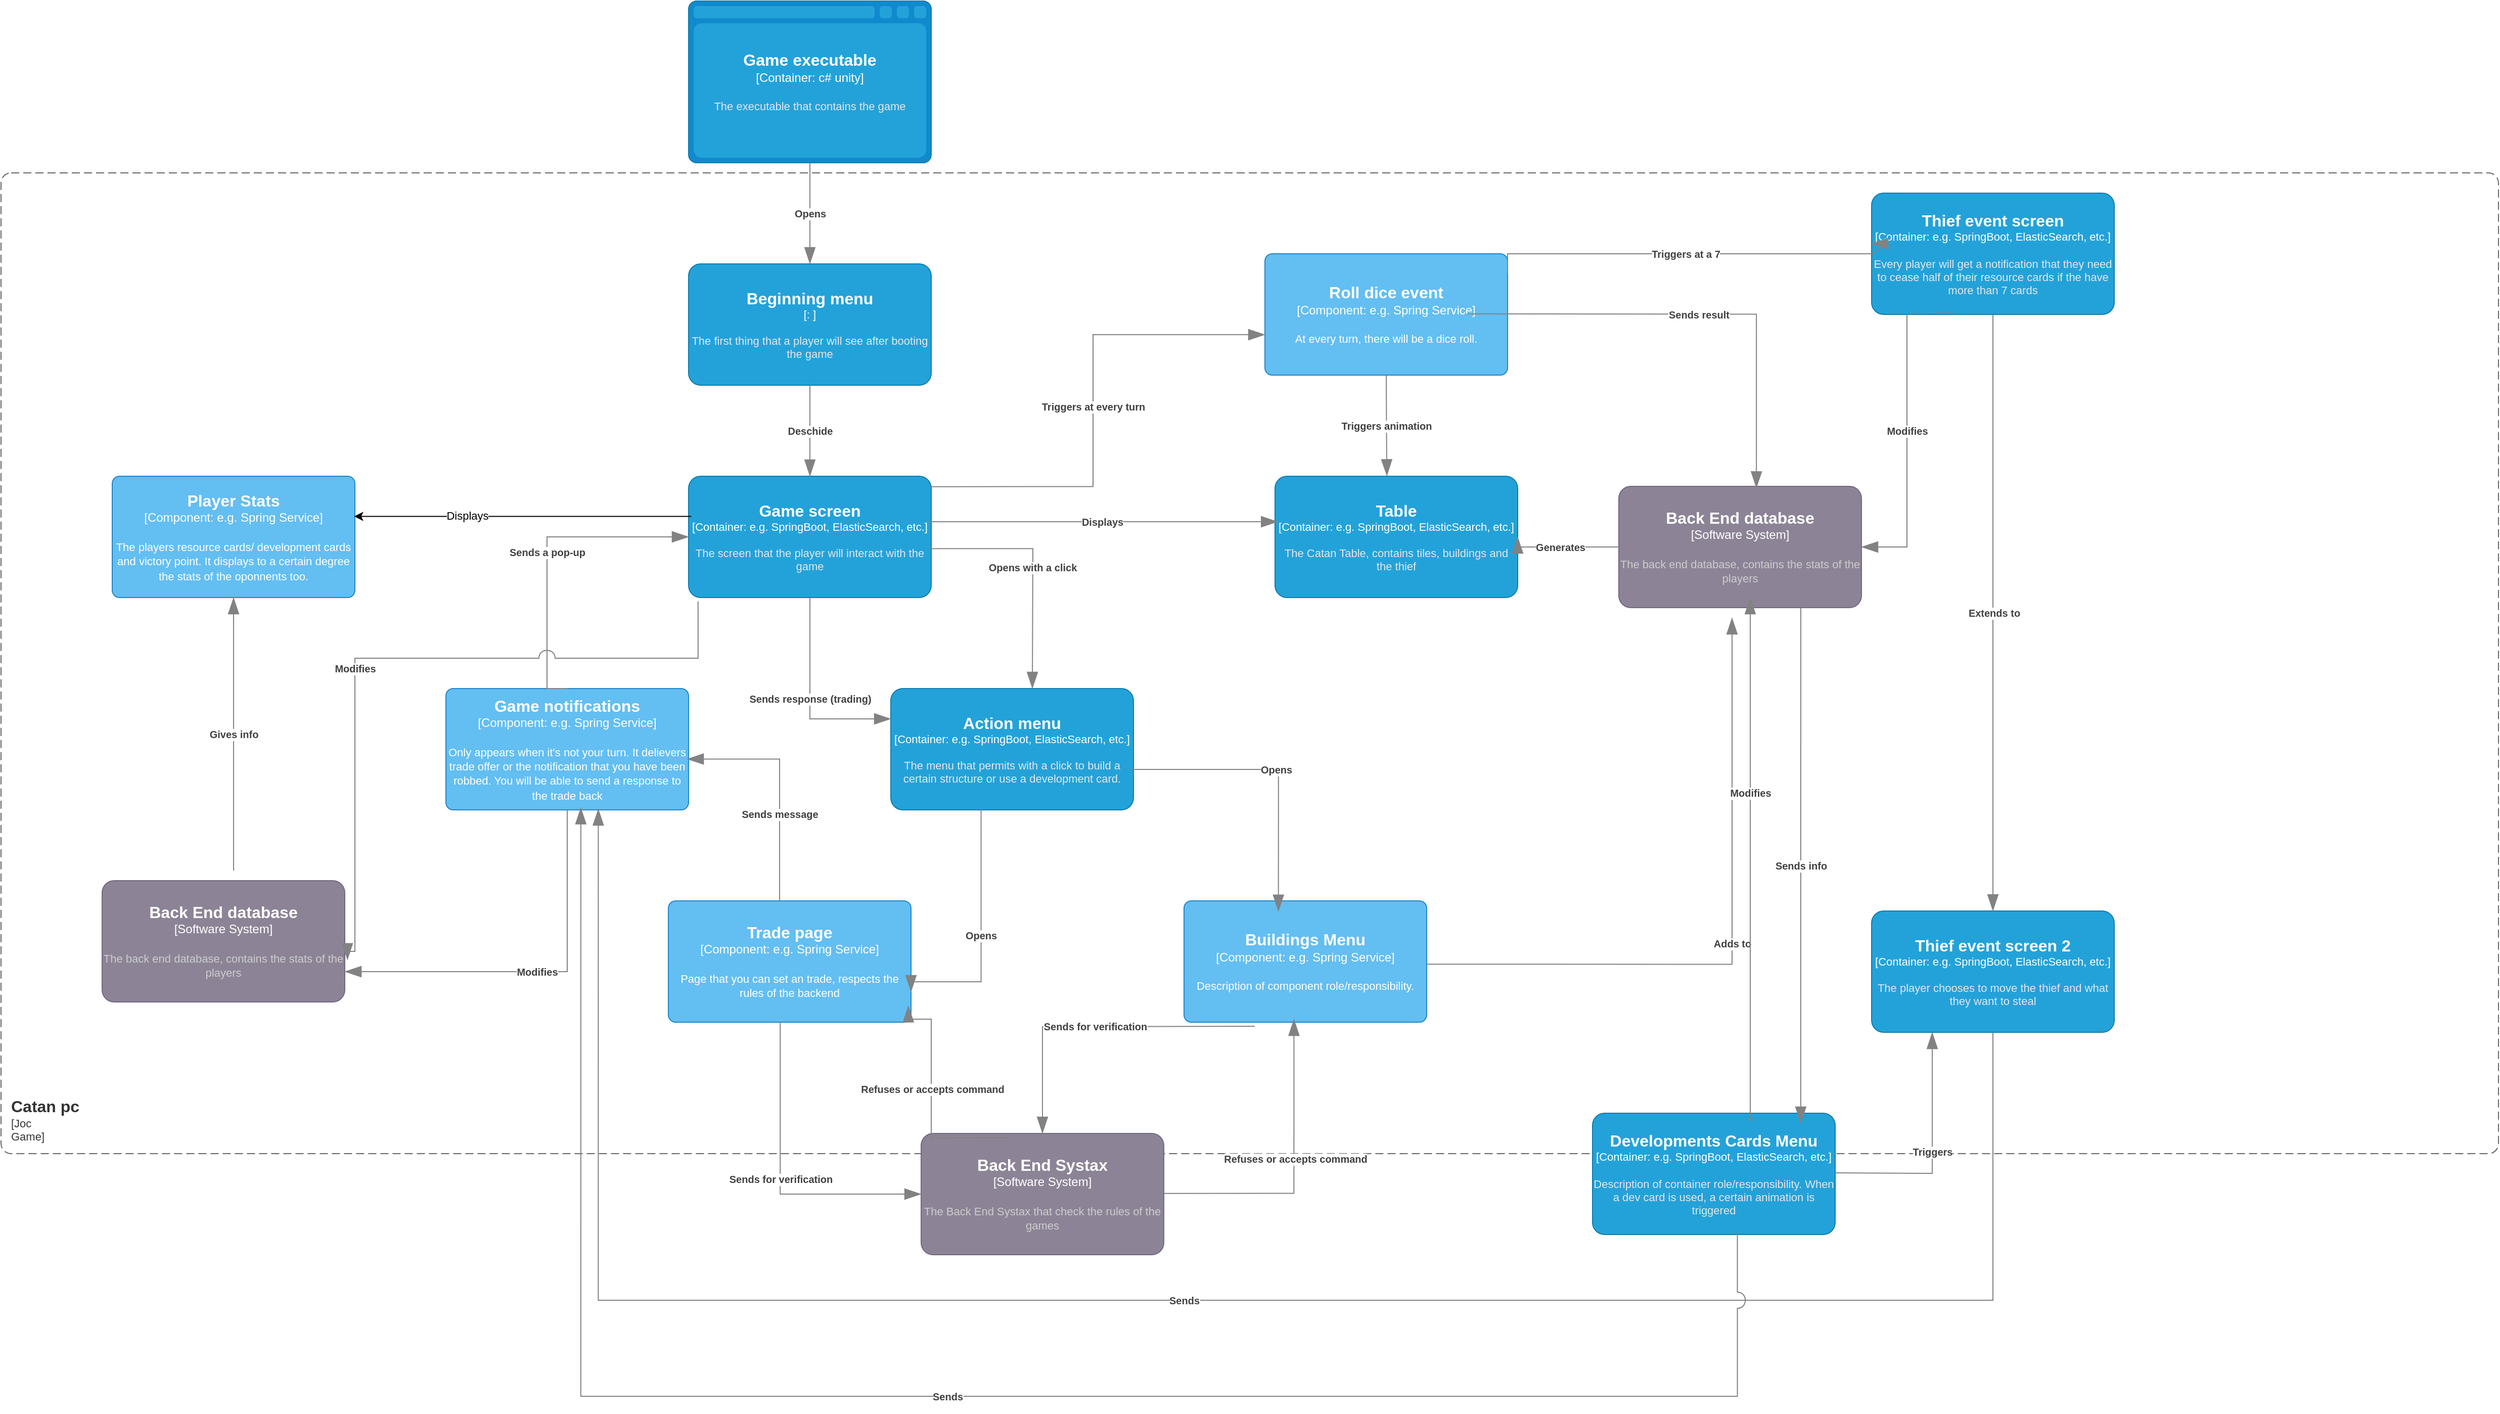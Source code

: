 <mxfile version="26.1.1">
  <diagram name="Pagină-1" id="UTGaw44yvinhwc0s_YZf">
    <mxGraphModel dx="1912" dy="1029" grid="1" gridSize="10" guides="1" tooltips="1" connect="1" arrows="1" fold="1" page="1" pageScale="1" pageWidth="827" pageHeight="1169" math="0" shadow="0">
      <root>
        <mxCell id="0" />
        <mxCell id="1" parent="0" />
        <object placeholders="1" c4Name="Catan pc" c4Type="ContainerScopeBoundary" c4Application="Joc&#xa;Game" label="&lt;font style=&quot;font-size: 16px&quot;&gt;&lt;b&gt;&lt;div style=&quot;text-align: left&quot;&gt;%c4Name%&lt;/div&gt;&lt;/b&gt;&lt;/font&gt;&lt;div style=&quot;text-align: left&quot;&gt;[%c4Application%]&lt;/div&gt;" id="vc-hCGxswRLO5xnwqPGK-2">
          <mxCell style="rounded=1;fontSize=11;whiteSpace=wrap;html=1;dashed=1;arcSize=20;fillColor=none;strokeColor=#666666;fontColor=#333333;labelBackgroundColor=none;align=left;verticalAlign=bottom;labelBorderColor=none;spacingTop=0;spacing=10;dashPattern=8 4;metaEdit=1;rotatable=0;perimeter=rectanglePerimeter;noLabel=0;labelPadding=0;allowArrows=0;connectable=0;expand=0;recursiveResize=0;editable=1;pointerEvents=0;absoluteArcSize=1;points=[[0.25,0,0],[0.5,0,0],[0.75,0,0],[1,0.25,0],[1,0.5,0],[1,0.75,0],[0.75,1,0],[0.5,1,0],[0.25,1,0],[0,0.75,0],[0,0.5,0],[0,0.25,0]];" vertex="1" parent="1">
            <mxGeometry x="80" y="190" width="2470" height="970" as="geometry" />
          </mxCell>
        </object>
        <object placeholders="1" c4Name="Beginning menu" c4Type="" c4Technology="" c4Description="The first thing that a player will see after booting the game" label="&lt;font style=&quot;font-size: 16px&quot;&gt;&lt;b&gt;%c4Name%&lt;/b&gt;&lt;/font&gt;&lt;div&gt;[%c4Type%: %c4Technology%]&lt;/div&gt;&lt;br&gt;&lt;div&gt;&lt;font style=&quot;font-size: 11px&quot;&gt;&lt;font color=&quot;#E6E6E6&quot;&gt;%c4Description%&lt;/font&gt;&lt;/div&gt;" id="vc-hCGxswRLO5xnwqPGK-3">
          <mxCell style="rounded=1;whiteSpace=wrap;html=1;fontSize=11;labelBackgroundColor=none;fillColor=#23A2D9;fontColor=#ffffff;align=center;arcSize=10;strokeColor=#0E7DAD;metaEdit=1;resizable=0;points=[[0.25,0,0],[0.5,0,0],[0.75,0,0],[1,0.25,0],[1,0.5,0],[1,0.75,0],[0.75,1,0],[0.5,1,0],[0.25,1,0],[0,0.75,0],[0,0.5,0],[0,0.25,0]];" vertex="1" parent="1">
            <mxGeometry x="760" y="280" width="240" height="120" as="geometry" />
          </mxCell>
        </object>
        <object placeholders="1" c4Name="Game executable" c4Type="Container" c4Technology="c# unity" c4Description="The executable that contains the game" label="&lt;font style=&quot;font-size: 16px&quot;&gt;&lt;b&gt;%c4Name%&lt;/b&gt;&lt;/font&gt;&lt;div&gt;[%c4Type%:&amp;nbsp;%c4Technology%]&lt;/div&gt;&lt;br&gt;&lt;div&gt;&lt;font style=&quot;font-size: 11px&quot;&gt;&lt;font color=&quot;#E6E6E6&quot;&gt;%c4Description%&lt;/font&gt;&lt;/div&gt;" id="vc-hCGxswRLO5xnwqPGK-4">
          <mxCell style="shape=mxgraph.c4.webBrowserContainer2;whiteSpace=wrap;html=1;boundedLbl=1;rounded=0;labelBackgroundColor=none;strokeColor=#118ACD;fillColor=#23A2D9;strokeColor=#118ACD;strokeColor2=#0E7DAD;fontSize=12;fontColor=#ffffff;align=center;metaEdit=1;points=[[0.5,0,0],[1,0.25,0],[1,0.5,0],[1,0.75,0],[0.5,1,0],[0,0.75,0],[0,0.5,0],[0,0.25,0]];resizable=0;" vertex="1" parent="1">
            <mxGeometry x="760" y="20" width="240" height="160" as="geometry" />
          </mxCell>
        </object>
        <object placeholders="1" c4Type="Relationship" c4Description="Opens" label="&lt;div style=&quot;text-align: left&quot;&gt;&lt;div style=&quot;text-align: center&quot;&gt;&lt;b&gt;%c4Description%&lt;/b&gt;&lt;/div&gt;" id="vc-hCGxswRLO5xnwqPGK-5">
          <mxCell style="endArrow=blockThin;html=1;fontSize=10;fontColor=#404040;strokeWidth=1;endFill=1;strokeColor=#828282;elbow=vertical;metaEdit=1;endSize=14;startSize=14;jumpStyle=arc;jumpSize=16;rounded=0;edgeStyle=orthogonalEdgeStyle;exitX=0.5;exitY=1;exitDx=0;exitDy=0;exitPerimeter=0;entryX=0.5;entryY=0;entryDx=0;entryDy=0;entryPerimeter=0;" edge="1" parent="1" source="vc-hCGxswRLO5xnwqPGK-4" target="vc-hCGxswRLO5xnwqPGK-3">
            <mxGeometry width="240" relative="1" as="geometry">
              <mxPoint x="290" y="460" as="sourcePoint" />
              <mxPoint x="390" y="270" as="targetPoint" />
            </mxGeometry>
          </mxCell>
        </object>
        <object placeholders="1" c4Name="Game screen" c4Type="Container" c4Technology="e.g. SpringBoot, ElasticSearch, etc." c4Description="The screen that the player will interact with the game" label="&lt;font style=&quot;font-size: 16px&quot;&gt;&lt;b&gt;%c4Name%&lt;/b&gt;&lt;/font&gt;&lt;div&gt;[%c4Type%: %c4Technology%]&lt;/div&gt;&lt;br&gt;&lt;div&gt;&lt;font style=&quot;font-size: 11px&quot;&gt;&lt;font color=&quot;#E6E6E6&quot;&gt;%c4Description%&lt;/font&gt;&lt;/div&gt;" id="vc-hCGxswRLO5xnwqPGK-6">
          <mxCell style="rounded=1;whiteSpace=wrap;html=1;fontSize=11;labelBackgroundColor=none;fillColor=#23A2D9;fontColor=#ffffff;align=center;arcSize=10;strokeColor=#0E7DAD;metaEdit=1;resizable=0;points=[[0.25,0,0],[0.5,0,0],[0.75,0,0],[1,0.25,0],[1,0.5,0],[1,0.75,0],[0.75,1,0],[0.5,1,0],[0.25,1,0],[0,0.75,0],[0,0.5,0],[0,0.25,0]];" vertex="1" parent="1">
            <mxGeometry x="760" y="490" width="240" height="120" as="geometry" />
          </mxCell>
        </object>
        <object placeholders="1" c4Type="Relationship" c4Description="Deschide" label="&lt;div style=&quot;text-align: left&quot;&gt;&lt;div style=&quot;text-align: center&quot;&gt;&lt;b&gt;%c4Description%&lt;/b&gt;&lt;/div&gt;" id="vc-hCGxswRLO5xnwqPGK-7">
          <mxCell style="endArrow=blockThin;html=1;fontSize=10;fontColor=#404040;strokeWidth=1;endFill=1;strokeColor=#828282;elbow=vertical;metaEdit=1;endSize=14;startSize=14;jumpStyle=arc;jumpSize=16;rounded=0;edgeStyle=orthogonalEdgeStyle;exitX=0.5;exitY=1;exitDx=0;exitDy=0;exitPerimeter=0;entryX=0.5;entryY=0;entryDx=0;entryDy=0;entryPerimeter=0;" edge="1" parent="1" source="vc-hCGxswRLO5xnwqPGK-3" target="vc-hCGxswRLO5xnwqPGK-6">
            <mxGeometry width="240" relative="1" as="geometry">
              <mxPoint x="290" y="460" as="sourcePoint" />
              <mxPoint x="390" y="460" as="targetPoint" />
            </mxGeometry>
          </mxCell>
        </object>
        <object placeholders="1" c4Name="Action menu" c4Type="Container" c4Technology="e.g. SpringBoot, ElasticSearch, etc." c4Description="The menu that permits with a click to build a certain structure or use a development card." label="&lt;font style=&quot;font-size: 16px&quot;&gt;&lt;b&gt;%c4Name%&lt;/b&gt;&lt;/font&gt;&lt;div&gt;[%c4Type%: %c4Technology%]&lt;/div&gt;&lt;br&gt;&lt;div&gt;&lt;font style=&quot;font-size: 11px&quot;&gt;&lt;font color=&quot;#E6E6E6&quot;&gt;%c4Description%&lt;/font&gt;&lt;/div&gt;" id="vc-hCGxswRLO5xnwqPGK-8">
          <mxCell style="rounded=1;whiteSpace=wrap;html=1;fontSize=11;labelBackgroundColor=none;fillColor=#23A2D9;fontColor=#ffffff;align=center;arcSize=10;strokeColor=#0E7DAD;metaEdit=1;resizable=0;points=[[0.25,0,0],[0.5,0,0],[0.75,0,0],[1,0.25,0],[1,0.5,0],[1,0.75,0],[0.75,1,0],[0.5,1,0],[0.25,1,0],[0,0.75,0],[0,0.5,0],[0,0.25,0]];" vertex="1" parent="1">
            <mxGeometry x="960" y="700" width="240" height="120" as="geometry" />
          </mxCell>
        </object>
        <object placeholders="1" c4Name="Game notifications" c4Type="Component" c4Technology="e.g. Spring Service" c4Description="Only appears when it&#39;s not your turn. It delievers trade offer or the notification that you have been robbed. You will be able to send a response to the trade back" label="&lt;font style=&quot;font-size: 16px&quot;&gt;&lt;b&gt;%c4Name%&lt;/b&gt;&lt;/font&gt;&lt;div&gt;[%c4Type%: %c4Technology%]&lt;/div&gt;&lt;br&gt;&lt;div&gt;&lt;font style=&quot;font-size: 11px&quot;&gt;%c4Description%&lt;/font&gt;&lt;/div&gt;" id="vc-hCGxswRLO5xnwqPGK-9">
          <mxCell style="rounded=1;whiteSpace=wrap;html=1;labelBackgroundColor=none;fillColor=#63BEF2;fontColor=#ffffff;align=center;arcSize=6;strokeColor=#2086C9;metaEdit=1;resizable=0;points=[[0.25,0,0],[0.5,0,0],[0.75,0,0],[1,0.25,0],[1,0.5,0],[1,0.75,0],[0.75,1,0],[0.5,1,0],[0.25,1,0],[0,0.75,0],[0,0.5,0],[0,0.25,0]];" vertex="1" parent="1">
            <mxGeometry x="520" y="700" width="240" height="120" as="geometry" />
          </mxCell>
        </object>
        <object placeholders="1" c4Type="Relationship" c4Description="Opens with a click" label="&lt;div style=&quot;text-align: left&quot;&gt;&lt;div style=&quot;text-align: center&quot;&gt;&lt;b&gt;%c4Description%&lt;/b&gt;&lt;/div&gt;" id="vc-hCGxswRLO5xnwqPGK-10">
          <mxCell style="endArrow=blockThin;html=1;fontSize=10;fontColor=#404040;strokeWidth=1;endFill=1;strokeColor=#828282;elbow=vertical;metaEdit=1;endSize=14;startSize=14;jumpStyle=arc;jumpSize=16;rounded=0;edgeStyle=orthogonalEdgeStyle;exitX=0.994;exitY=0.597;exitDx=0;exitDy=0;exitPerimeter=0;" edge="1" parent="1" source="vc-hCGxswRLO5xnwqPGK-6">
            <mxGeometry width="240" relative="1" as="geometry">
              <mxPoint x="860" y="730" as="sourcePoint" />
              <mxPoint x="1100" y="700" as="targetPoint" />
            </mxGeometry>
          </mxCell>
        </object>
        <object placeholders="1" c4Type="Relationship" c4Description="Sends message" label="&lt;div style=&quot;text-align: left&quot;&gt;&lt;div style=&quot;text-align: center&quot;&gt;&lt;b&gt;%c4Description%&lt;/b&gt;&lt;/div&gt;" id="vc-hCGxswRLO5xnwqPGK-11">
          <mxCell style="endArrow=blockThin;html=1;fontSize=10;fontColor=#404040;strokeWidth=1;endFill=1;strokeColor=#828282;elbow=vertical;metaEdit=1;endSize=14;startSize=14;jumpStyle=arc;jumpSize=16;rounded=0;edgeStyle=orthogonalEdgeStyle;entryX=0.994;entryY=0.581;entryDx=0;entryDy=0;entryPerimeter=0;exitX=0.5;exitY=0;exitDx=0;exitDy=0;exitPerimeter=0;" edge="1" parent="1" target="vc-hCGxswRLO5xnwqPGK-9">
            <mxGeometry width="240" relative="1" as="geometry">
              <mxPoint x="800" y="920" as="sourcePoint" />
              <mxPoint x="700" y="770" as="targetPoint" />
              <Array as="points">
                <mxPoint x="850" y="920" />
                <mxPoint x="850" y="770" />
              </Array>
            </mxGeometry>
          </mxCell>
        </object>
        <object placeholders="1" c4Type="Relationship" c4Description="Sends response (trading)" label="&lt;div style=&quot;text-align: left&quot;&gt;&lt;div style=&quot;text-align: center&quot;&gt;&lt;b&gt;%c4Description%&lt;/b&gt;&lt;/div&gt;" id="vc-hCGxswRLO5xnwqPGK-13">
          <mxCell style="endArrow=blockThin;html=1;fontSize=10;fontColor=#404040;strokeWidth=1;endFill=1;strokeColor=#828282;elbow=vertical;metaEdit=1;endSize=14;startSize=14;jumpStyle=arc;jumpSize=16;rounded=0;edgeStyle=orthogonalEdgeStyle;exitX=0.5;exitY=1;exitDx=0;exitDy=0;exitPerimeter=0;" edge="1" parent="1" source="vc-hCGxswRLO5xnwqPGK-6">
            <mxGeometry width="240" relative="1" as="geometry">
              <mxPoint x="860" y="730" as="sourcePoint" />
              <mxPoint x="960" y="730" as="targetPoint" />
              <Array as="points">
                <mxPoint x="880" y="730" />
              </Array>
            </mxGeometry>
          </mxCell>
        </object>
        <object placeholders="1" c4Type="Relationship" c4Description="Sends a pop-up" label="&lt;div style=&quot;text-align: left&quot;&gt;&lt;div style=&quot;text-align: center&quot;&gt;&lt;b&gt;%c4Description%&lt;/b&gt;&lt;/div&gt;" id="vc-hCGxswRLO5xnwqPGK-15">
          <mxCell style="endArrow=blockThin;html=1;fontSize=10;fontColor=#404040;strokeWidth=1;endFill=1;strokeColor=#828282;elbow=vertical;metaEdit=1;endSize=14;startSize=14;jumpStyle=arc;jumpSize=16;rounded=0;edgeStyle=orthogonalEdgeStyle;exitX=0.5;exitY=0;exitDx=0;exitDy=0;exitPerimeter=0;" edge="1" parent="1" source="vc-hCGxswRLO5xnwqPGK-9" target="vc-hCGxswRLO5xnwqPGK-6">
            <mxGeometry width="240" relative="1" as="geometry">
              <mxPoint x="620" y="614.47" as="sourcePoint" />
              <mxPoint x="550" y="624.47" as="targetPoint" />
              <Array as="points">
                <mxPoint x="620" y="700" />
                <mxPoint x="620" y="550" />
              </Array>
            </mxGeometry>
          </mxCell>
        </object>
        <object placeholders="1" c4Name="Trade page" c4Type="Component" c4Technology="e.g. Spring Service" c4Description="Page that you can set an trade, respects the rules of the backend" label="&lt;font style=&quot;font-size: 16px&quot;&gt;&lt;b&gt;%c4Name%&lt;/b&gt;&lt;/font&gt;&lt;div&gt;[%c4Type%: %c4Technology%]&lt;/div&gt;&lt;br&gt;&lt;div&gt;&lt;font style=&quot;font-size: 11px&quot;&gt;%c4Description%&lt;/font&gt;&lt;/div&gt;" id="vc-hCGxswRLO5xnwqPGK-16">
          <mxCell style="rounded=1;whiteSpace=wrap;html=1;labelBackgroundColor=none;fillColor=#63BEF2;fontColor=#ffffff;align=center;arcSize=6;strokeColor=#2086C9;metaEdit=1;resizable=0;points=[[0.25,0,0],[0.5,0,0],[0.75,0,0],[1,0.25,0],[1,0.5,0],[1,0.75,0],[0.75,1,0],[0.5,1,0],[0.25,1,0],[0,0.75,0],[0,0.5,0],[0,0.25,0]];" vertex="1" parent="1">
            <mxGeometry x="740" y="910" width="240" height="120" as="geometry" />
          </mxCell>
        </object>
        <object placeholders="1" c4Type="Relationship" c4Description="Opens" label="&lt;div style=&quot;text-align: left&quot;&gt;&lt;div style=&quot;text-align: center&quot;&gt;&lt;b&gt;%c4Description%&lt;/b&gt;&lt;/div&gt;" id="vc-hCGxswRLO5xnwqPGK-17">
          <mxCell style="endArrow=blockThin;html=1;fontSize=10;fontColor=#404040;strokeWidth=1;endFill=1;strokeColor=#828282;elbow=vertical;metaEdit=1;endSize=14;startSize=14;jumpStyle=arc;jumpSize=16;rounded=0;edgeStyle=orthogonalEdgeStyle;exitX=0.372;exitY=0.992;exitDx=0;exitDy=0;exitPerimeter=0;" edge="1" parent="1" source="vc-hCGxswRLO5xnwqPGK-8">
            <mxGeometry width="240" relative="1" as="geometry">
              <mxPoint x="860" y="730" as="sourcePoint" />
              <mxPoint x="980" y="1000" as="targetPoint" />
              <Array as="points">
                <mxPoint x="1049" y="990" />
                <mxPoint x="980" y="990" />
              </Array>
            </mxGeometry>
          </mxCell>
        </object>
        <object placeholders="1" c4Name="Buildings Menu" c4Type="Component" c4Technology="e.g. Spring Service" c4Description="Description of component role/responsibility." label="&lt;font style=&quot;font-size: 16px&quot;&gt;&lt;b&gt;%c4Name%&lt;/b&gt;&lt;/font&gt;&lt;div&gt;[%c4Type%: %c4Technology%]&lt;/div&gt;&lt;br&gt;&lt;div&gt;&lt;font style=&quot;font-size: 11px&quot;&gt;%c4Description%&lt;/font&gt;&lt;/div&gt;" id="vc-hCGxswRLO5xnwqPGK-19">
          <mxCell style="rounded=1;whiteSpace=wrap;html=1;labelBackgroundColor=none;fillColor=#63BEF2;fontColor=#ffffff;align=center;arcSize=6;strokeColor=#2086C9;metaEdit=1;resizable=0;points=[[0.25,0,0],[0.5,0,0],[0.75,0,0],[1,0.25,0],[1,0.5,0],[1,0.75,0],[0.75,1,0],[0.5,1,0],[0.25,1,0],[0,0.75,0],[0,0.5,0],[0,0.25,0]];" vertex="1" parent="1">
            <mxGeometry x="1250" y="910" width="240" height="120" as="geometry" />
          </mxCell>
        </object>
        <object placeholders="1" c4Name="Table" c4Type="Container" c4Technology="e.g. SpringBoot, ElasticSearch, etc." c4Description="The Catan Table, contains tiles, buildings and the thief" label="&lt;font style=&quot;font-size: 16px&quot;&gt;&lt;b&gt;%c4Name%&lt;/b&gt;&lt;/font&gt;&lt;div&gt;[%c4Type%: %c4Technology%]&lt;/div&gt;&lt;br&gt;&lt;div&gt;&lt;font style=&quot;font-size: 11px&quot;&gt;&lt;font color=&quot;#E6E6E6&quot;&gt;%c4Description%&lt;/font&gt;&lt;/div&gt;" id="vc-hCGxswRLO5xnwqPGK-20">
          <mxCell style="rounded=1;whiteSpace=wrap;html=1;fontSize=11;labelBackgroundColor=none;fillColor=#23A2D9;fontColor=#ffffff;align=center;arcSize=10;strokeColor=#0E7DAD;metaEdit=1;resizable=0;points=[[0.25,0,0],[0.5,0,0],[0.75,0,0],[1,0.25,0],[1,0.5,0],[1,0.75,0],[0.75,1,0],[0.5,1,0],[0.25,1,0],[0,0.75,0],[0,0.5,0],[0,0.25,0]];" vertex="1" parent="1">
            <mxGeometry x="1340" y="490" width="240" height="120" as="geometry" />
          </mxCell>
        </object>
        <object placeholders="1" c4Type="Relationship" c4Description="Displays" label="&lt;div style=&quot;text-align: left&quot;&gt;&lt;div style=&quot;text-align: center&quot;&gt;&lt;b&gt;%c4Description%&lt;/b&gt;&lt;/div&gt;" id="vc-hCGxswRLO5xnwqPGK-21">
          <mxCell style="endArrow=blockThin;html=1;fontSize=10;fontColor=#404040;strokeWidth=1;endFill=1;strokeColor=#828282;elbow=vertical;metaEdit=1;endSize=14;startSize=14;jumpStyle=arc;jumpSize=16;rounded=0;edgeStyle=orthogonalEdgeStyle;exitX=0.983;exitY=0.375;exitDx=0;exitDy=0;exitPerimeter=0;entryX=0.011;entryY=0.375;entryDx=0;entryDy=0;entryPerimeter=0;" edge="1" parent="1" source="vc-hCGxswRLO5xnwqPGK-6" target="vc-hCGxswRLO5xnwqPGK-20">
            <mxGeometry width="240" relative="1" as="geometry">
              <mxPoint x="860" y="730" as="sourcePoint" />
              <mxPoint x="1100" y="730" as="targetPoint" />
            </mxGeometry>
          </mxCell>
        </object>
        <object placeholders="1" c4Type="Relationship" c4Description="Opens" label="&lt;div style=&quot;text-align: left&quot;&gt;&lt;div style=&quot;text-align: center&quot;&gt;&lt;b&gt;%c4Description%&lt;/b&gt;&lt;/div&gt;" id="vc-hCGxswRLO5xnwqPGK-22">
          <mxCell style="endArrow=blockThin;html=1;fontSize=10;fontColor=#404040;strokeWidth=1;endFill=1;strokeColor=#828282;elbow=vertical;metaEdit=1;endSize=14;startSize=14;jumpStyle=arc;jumpSize=16;rounded=0;edgeStyle=orthogonalEdgeStyle;entryX=0.014;entryY=0.586;entryDx=0;entryDy=0;entryPerimeter=0;" edge="1" parent="1">
            <mxGeometry width="240" relative="1" as="geometry">
              <mxPoint x="1197" y="780" as="sourcePoint" />
              <mxPoint x="1343.36" y="920.32" as="targetPoint" />
              <Array as="points">
                <mxPoint x="1197" y="780" />
                <mxPoint x="1343" y="780" />
              </Array>
            </mxGeometry>
          </mxCell>
        </object>
        <object placeholders="1" c4Type="Relationship" c4Description="Adds to" label="&lt;div style=&quot;text-align: left&quot;&gt;&lt;div style=&quot;text-align: center&quot;&gt;&lt;b&gt;%c4Description%&lt;/b&gt;&lt;/div&gt;" id="vc-hCGxswRLO5xnwqPGK-23">
          <mxCell style="endArrow=blockThin;html=1;fontSize=10;fontColor=#404040;strokeWidth=1;endFill=1;strokeColor=#828282;elbow=vertical;metaEdit=1;endSize=14;startSize=14;jumpStyle=arc;jumpSize=16;rounded=0;edgeStyle=orthogonalEdgeStyle;exitX=0.908;exitY=-0.014;exitDx=0;exitDy=0;exitPerimeter=0;" edge="1" parent="1">
            <mxGeometry width="240" relative="1" as="geometry">
              <mxPoint x="1490.05" y="972.65" as="sourcePoint" />
              <mxPoint x="1792" y="630" as="targetPoint" />
              <Array as="points">
                <mxPoint x="1792" y="973" />
                <mxPoint x="1792" y="670" />
              </Array>
            </mxGeometry>
          </mxCell>
        </object>
        <object placeholders="1" c4Name="Player Stats" c4Type="Component" c4Technology="e.g. Spring Service" c4Description="The players resource cards/ development cards and victory point. It displays to a certain degree the stats of the oponnents too." label="&lt;font style=&quot;font-size: 16px&quot;&gt;&lt;b&gt;%c4Name%&lt;/b&gt;&lt;/font&gt;&lt;div&gt;[%c4Type%: %c4Technology%]&lt;/div&gt;&lt;br&gt;&lt;div&gt;&lt;font style=&quot;font-size: 11px&quot;&gt;%c4Description%&lt;/font&gt;&lt;/div&gt;" id="vc-hCGxswRLO5xnwqPGK-24">
          <mxCell style="rounded=1;whiteSpace=wrap;html=1;labelBackgroundColor=none;fillColor=#63BEF2;fontColor=#ffffff;align=center;arcSize=6;strokeColor=#2086C9;metaEdit=1;resizable=0;points=[[0.25,0,0],[0.5,0,0],[0.75,0,0],[1,0.25,0],[1,0.5,0],[1,0.75,0],[0.75,1,0],[0.5,1,0],[0.25,1,0],[0,0.75,0],[0,0.5,0],[0,0.25,0]];" vertex="1" parent="1">
            <mxGeometry x="190" y="490" width="240" height="120" as="geometry" />
          </mxCell>
        </object>
        <mxCell id="vc-hCGxswRLO5xnwqPGK-25" value="" style="endArrow=classic;html=1;rounded=0;exitX=0.011;exitY=0.331;exitDx=0;exitDy=0;exitPerimeter=0;entryX=0.997;entryY=0.331;entryDx=0;entryDy=0;entryPerimeter=0;" edge="1" parent="1" source="vc-hCGxswRLO5xnwqPGK-6" target="vc-hCGxswRLO5xnwqPGK-24">
          <mxGeometry width="50" height="50" relative="1" as="geometry">
            <mxPoint x="960" y="890" as="sourcePoint" />
            <mxPoint x="1010" y="840" as="targetPoint" />
          </mxGeometry>
        </mxCell>
        <mxCell id="vc-hCGxswRLO5xnwqPGK-26" value="Displays" style="edgeLabel;html=1;align=center;verticalAlign=middle;resizable=0;points=[];" vertex="1" connectable="0" parent="vc-hCGxswRLO5xnwqPGK-25">
          <mxGeometry x="0.328" y="-1" relative="1" as="geometry">
            <mxPoint as="offset" />
          </mxGeometry>
        </mxCell>
        <object placeholders="1" c4Name="Back End database" c4Type="Software System" c4Description="The back end database, contains the stats of the players" label="&lt;font style=&quot;font-size: 16px&quot;&gt;&lt;b&gt;%c4Name%&lt;/b&gt;&lt;/font&gt;&lt;div&gt;[%c4Type%]&lt;/div&gt;&lt;br&gt;&lt;div&gt;&lt;font style=&quot;font-size: 11px&quot;&gt;&lt;font color=&quot;#cccccc&quot;&gt;%c4Description%&lt;/font&gt;&lt;/div&gt;" id="vc-hCGxswRLO5xnwqPGK-27">
          <mxCell style="rounded=1;whiteSpace=wrap;html=1;labelBackgroundColor=none;fillColor=#8C8496;fontColor=#ffffff;align=center;arcSize=10;strokeColor=#736782;metaEdit=1;resizable=0;points=[[0.25,0,0],[0.5,0,0],[0.75,0,0],[1,0.25,0],[1,0.5,0],[1,0.75,0],[0.75,1,0],[0.5,1,0],[0.25,1,0],[0,0.75,0],[0,0.5,0],[0,0.25,0]];" vertex="1" parent="1">
            <mxGeometry x="180" y="890" width="240" height="120" as="geometry" />
          </mxCell>
        </object>
        <object placeholders="1" c4Type="Relationship" c4Description="Modifies" label="&lt;div style=&quot;text-align: left&quot;&gt;&lt;div style=&quot;text-align: center&quot;&gt;&lt;b&gt;%c4Description%&lt;/b&gt;&lt;/div&gt;" id="vc-hCGxswRLO5xnwqPGK-28">
          <mxCell style="endArrow=blockThin;html=1;fontSize=10;fontColor=#404040;strokeWidth=1;endFill=1;strokeColor=#828282;elbow=vertical;metaEdit=1;endSize=14;startSize=14;jumpStyle=arc;jumpSize=16;rounded=0;edgeStyle=orthogonalEdgeStyle;exitX=0.039;exitY=1.031;exitDx=0;exitDy=0;exitPerimeter=0;entryX=1.011;entryY=0.653;entryDx=0;entryDy=0;entryPerimeter=0;" edge="1" parent="1" source="vc-hCGxswRLO5xnwqPGK-6" target="vc-hCGxswRLO5xnwqPGK-27">
            <mxGeometry x="0.157" width="240" relative="1" as="geometry">
              <mxPoint x="860" y="730" as="sourcePoint" />
              <mxPoint x="1100" y="730" as="targetPoint" />
              <Array as="points">
                <mxPoint x="769" y="670" />
                <mxPoint x="430" y="670" />
                <mxPoint x="430" y="960" />
                <mxPoint x="423" y="960" />
              </Array>
              <mxPoint as="offset" />
            </mxGeometry>
          </mxCell>
        </object>
        <object placeholders="1" c4Type="Relationship" c4Description="Gives info" label="&lt;div style=&quot;text-align: left&quot;&gt;&lt;div style=&quot;text-align: center&quot;&gt;&lt;b&gt;%c4Description%&lt;/b&gt;&lt;/div&gt;" id="vc-hCGxswRLO5xnwqPGK-29">
          <mxCell style="endArrow=blockThin;html=1;fontSize=10;fontColor=#404040;strokeWidth=1;endFill=1;strokeColor=#828282;elbow=vertical;metaEdit=1;endSize=14;startSize=14;jumpStyle=arc;jumpSize=16;rounded=0;edgeStyle=orthogonalEdgeStyle;" edge="1" parent="1">
            <mxGeometry width="240" relative="1" as="geometry">
              <mxPoint x="310" y="880" as="sourcePoint" />
              <mxPoint x="310" y="610" as="targetPoint" />
            </mxGeometry>
          </mxCell>
        </object>
        <object placeholders="1" c4Name="Back End Systax" c4Type="Software System" c4Description="The Back End Systax that check the rules of the games" label="&lt;font style=&quot;font-size: 16px&quot;&gt;&lt;b&gt;%c4Name%&lt;/b&gt;&lt;/font&gt;&lt;div&gt;[%c4Type%]&lt;/div&gt;&lt;br&gt;&lt;div&gt;&lt;font style=&quot;font-size: 11px&quot;&gt;&lt;font color=&quot;#cccccc&quot;&gt;%c4Description%&lt;/font&gt;&lt;/div&gt;" id="vc-hCGxswRLO5xnwqPGK-30">
          <mxCell style="rounded=1;whiteSpace=wrap;html=1;labelBackgroundColor=none;fillColor=#8C8496;fontColor=#ffffff;align=center;arcSize=10;strokeColor=#736782;metaEdit=1;resizable=0;points=[[0.25,0,0],[0.5,0,0],[0.75,0,0],[1,0.25,0],[1,0.5,0],[1,0.75,0],[0.75,1,0],[0.5,1,0],[0.25,1,0],[0,0.75,0],[0,0.5,0],[0,0.25,0]];" vertex="1" parent="1">
            <mxGeometry x="990" y="1140" width="240" height="120" as="geometry" />
          </mxCell>
        </object>
        <object placeholders="1" c4Type="Relationship" c4Description="Refuses or accepts command" label="&lt;div style=&quot;text-align: left&quot;&gt;&lt;div style=&quot;text-align: center&quot;&gt;&lt;b&gt;%c4Description%&lt;/b&gt;&lt;/div&gt;" id="vc-hCGxswRLO5xnwqPGK-31">
          <mxCell style="endArrow=blockThin;html=1;fontSize=10;fontColor=#404040;strokeWidth=1;endFill=1;strokeColor=#828282;elbow=vertical;metaEdit=1;endSize=14;startSize=14;jumpStyle=arc;jumpSize=16;rounded=0;edgeStyle=orthogonalEdgeStyle;entryX=0.453;entryY=0.975;entryDx=0;entryDy=0;entryPerimeter=0;" edge="1" parent="1" target="vc-hCGxswRLO5xnwqPGK-19">
            <mxGeometry x="0.083" width="240" relative="1" as="geometry">
              <mxPoint x="1230" y="1199.33" as="sourcePoint" />
              <mxPoint x="1470" y="1199.33" as="targetPoint" />
              <Array as="points">
                <mxPoint x="1359" y="1199" />
              </Array>
              <mxPoint x="1" as="offset" />
            </mxGeometry>
          </mxCell>
        </object>
        <object placeholders="1" c4Type="Relationship" c4Description="Sends for verification" label="&lt;div style=&quot;text-align: left&quot;&gt;&lt;div style=&quot;text-align: center&quot;&gt;&lt;b&gt;%c4Description%&lt;/b&gt;&lt;/div&gt;" id="vc-hCGxswRLO5xnwqPGK-32">
          <mxCell style="endArrow=blockThin;html=1;fontSize=10;fontColor=#404040;strokeWidth=1;endFill=1;strokeColor=#828282;elbow=vertical;metaEdit=1;endSize=14;startSize=14;jumpStyle=arc;jumpSize=16;rounded=0;edgeStyle=orthogonalEdgeStyle;" edge="1" parent="1" target="vc-hCGxswRLO5xnwqPGK-30">
            <mxGeometry width="240" relative="1" as="geometry">
              <mxPoint x="1320" y="1034" as="sourcePoint" />
              <mxPoint x="1650" y="1090" as="targetPoint" />
            </mxGeometry>
          </mxCell>
        </object>
        <object placeholders="1" c4Name="Back End database" c4Type="Software System" c4Description="The back end database, contains the stats of the players" label="&lt;font style=&quot;font-size: 16px&quot;&gt;&lt;b&gt;%c4Name%&lt;/b&gt;&lt;/font&gt;&lt;div&gt;[%c4Type%]&lt;/div&gt;&lt;br&gt;&lt;div&gt;&lt;font style=&quot;font-size: 11px&quot;&gt;&lt;font color=&quot;#cccccc&quot;&gt;%c4Description%&lt;/font&gt;&lt;/div&gt;" id="vc-hCGxswRLO5xnwqPGK-33">
          <mxCell style="rounded=1;whiteSpace=wrap;html=1;labelBackgroundColor=none;fillColor=#8C8496;fontColor=#ffffff;align=center;arcSize=10;strokeColor=#736782;metaEdit=1;resizable=0;points=[[0.25,0,0],[0.5,0,0],[0.75,0,0],[1,0.25,0],[1,0.5,0],[1,0.75,0],[0.75,1,0],[0.5,1,0],[0.25,1,0],[0,0.75,0],[0,0.5,0],[0,0.25,0]];" vertex="1" parent="1">
            <mxGeometry x="1680" y="500" width="240" height="120" as="geometry" />
          </mxCell>
        </object>
        <object placeholders="1" c4Type="Relationship" c4Description="Generates" label="&lt;div style=&quot;text-align: left&quot;&gt;&lt;div style=&quot;text-align: center&quot;&gt;&lt;b&gt;%c4Description%&lt;/b&gt;&lt;/div&gt;" id="vc-hCGxswRLO5xnwqPGK-34">
          <mxCell style="endArrow=blockThin;html=1;fontSize=10;fontColor=#404040;strokeWidth=1;endFill=1;strokeColor=#828282;elbow=vertical;metaEdit=1;endSize=14;startSize=14;jumpStyle=arc;jumpSize=16;rounded=0;edgeStyle=orthogonalEdgeStyle;exitX=0;exitY=0.5;exitDx=0;exitDy=0;exitPerimeter=0;entryX=1;entryY=0.5;entryDx=0;entryDy=0;entryPerimeter=0;" edge="1" parent="1" source="vc-hCGxswRLO5xnwqPGK-33" target="vc-hCGxswRLO5xnwqPGK-20">
            <mxGeometry x="0.083" width="240" relative="1" as="geometry">
              <mxPoint x="1560" y="650" as="sourcePoint" />
              <mxPoint x="1800" y="650" as="targetPoint" />
              <Array as="points">
                <mxPoint x="1580" y="560" />
              </Array>
              <mxPoint x="1" as="offset" />
            </mxGeometry>
          </mxCell>
        </object>
        <object placeholders="1" c4Type="Relationship" c4Description="Sends for verification" label="&lt;div style=&quot;text-align: left&quot;&gt;&lt;div style=&quot;text-align: center&quot;&gt;&lt;b&gt;%c4Description%&lt;/b&gt;&lt;/div&gt;" id="vc-hCGxswRLO5xnwqPGK-36">
          <mxCell style="endArrow=blockThin;html=1;fontSize=10;fontColor=#404040;strokeWidth=1;endFill=1;strokeColor=#828282;elbow=vertical;metaEdit=1;endSize=14;startSize=14;jumpStyle=arc;jumpSize=16;rounded=0;edgeStyle=orthogonalEdgeStyle;exitX=0.461;exitY=0.997;exitDx=0;exitDy=0;exitPerimeter=0;entryX=0;entryY=0.5;entryDx=0;entryDy=0;entryPerimeter=0;" edge="1" parent="1" source="vc-hCGxswRLO5xnwqPGK-16" target="vc-hCGxswRLO5xnwqPGK-30">
            <mxGeometry width="240" relative="1" as="geometry">
              <mxPoint x="830" y="1110" as="sourcePoint" />
              <mxPoint x="620" y="1216" as="targetPoint" />
            </mxGeometry>
          </mxCell>
        </object>
        <object placeholders="1" c4Type="Relationship" c4Description="Refuses or accepts command" label="&lt;div style=&quot;text-align: left&quot;&gt;&lt;div style=&quot;text-align: center&quot;&gt;&lt;b&gt;%c4Description%&lt;/b&gt;&lt;/div&gt;" id="vc-hCGxswRLO5xnwqPGK-37">
          <mxCell style="endArrow=blockThin;html=1;fontSize=10;fontColor=#404040;strokeWidth=1;endFill=1;strokeColor=#828282;elbow=vertical;metaEdit=1;endSize=14;startSize=14;jumpStyle=arc;jumpSize=16;rounded=0;edgeStyle=orthogonalEdgeStyle;entryX=0.989;entryY=0.864;entryDx=0;entryDy=0;entryPerimeter=0;exitX=0.358;exitY=0.036;exitDx=0;exitDy=0;exitPerimeter=0;" edge="1" parent="1" source="vc-hCGxswRLO5xnwqPGK-30" target="vc-hCGxswRLO5xnwqPGK-16">
            <mxGeometry x="0.083" width="240" relative="1" as="geometry">
              <mxPoint x="970" y="1070" as="sourcePoint" />
              <mxPoint x="1099" y="897.67" as="targetPoint" />
              <Array as="points">
                <mxPoint x="1000" y="1144" />
                <mxPoint x="1000" y="1027" />
                <mxPoint x="977" y="1027" />
              </Array>
              <mxPoint x="1" as="offset" />
            </mxGeometry>
          </mxCell>
        </object>
        <object placeholders="1" c4Name="Roll dice event" c4Type="Component" c4Technology="e.g. Spring Service" c4Description="At every turn, there will be a dice roll." label="&lt;font style=&quot;font-size: 16px&quot;&gt;&lt;b&gt;%c4Name%&lt;/b&gt;&lt;/font&gt;&lt;div&gt;[%c4Type%: %c4Technology%]&lt;/div&gt;&lt;br&gt;&lt;div&gt;&lt;font style=&quot;font-size: 11px&quot;&gt;%c4Description%&lt;/font&gt;&lt;/div&gt;" id="vc-hCGxswRLO5xnwqPGK-38">
          <mxCell style="rounded=1;whiteSpace=wrap;html=1;labelBackgroundColor=none;fillColor=#63BEF2;fontColor=#ffffff;align=center;arcSize=6;strokeColor=#2086C9;metaEdit=1;resizable=0;points=[[0.25,0,0],[0.5,0,0],[0.75,0,0],[1,0.25,0],[1,0.5,0],[1,0.75,0],[0.75,1,0],[0.5,1,0],[0.25,1,0],[0,0.75,0],[0,0.5,0],[0,0.25,0]];" vertex="1" parent="1">
            <mxGeometry x="1330" y="270" width="240" height="120" as="geometry" />
          </mxCell>
        </object>
        <object placeholders="1" c4Type="Relationship" c4Description="Triggers at every turn" label="&lt;div style=&quot;text-align: left&quot;&gt;&lt;div style=&quot;text-align: center&quot;&gt;&lt;b&gt;%c4Description%&lt;/b&gt;&lt;/div&gt;" id="vc-hCGxswRLO5xnwqPGK-39">
          <mxCell style="endArrow=blockThin;html=1;fontSize=10;fontColor=#404040;strokeWidth=1;endFill=1;strokeColor=#828282;elbow=vertical;metaEdit=1;endSize=14;startSize=14;jumpStyle=arc;jumpSize=16;rounded=0;edgeStyle=orthogonalEdgeStyle;exitX=0.994;exitY=0.086;exitDx=0;exitDy=0;exitPerimeter=0;" edge="1" parent="1" source="vc-hCGxswRLO5xnwqPGK-6" target="vc-hCGxswRLO5xnwqPGK-38">
            <mxGeometry width="240" relative="1" as="geometry">
              <mxPoint x="860" y="460" as="sourcePoint" />
              <mxPoint x="1100" y="460" as="targetPoint" />
              <Array as="points">
                <mxPoint x="1160" y="500" />
                <mxPoint x="1160" y="350" />
              </Array>
            </mxGeometry>
          </mxCell>
        </object>
        <object placeholders="1" c4Type="Relationship" c4Description="Triggers animation" label="&lt;div style=&quot;text-align: left&quot;&gt;&lt;div style=&quot;text-align: center&quot;&gt;&lt;b&gt;%c4Description%&lt;/b&gt;&lt;/div&gt;" id="vc-hCGxswRLO5xnwqPGK-40">
          <mxCell style="endArrow=blockThin;html=1;fontSize=10;fontColor=#404040;strokeWidth=1;endFill=1;strokeColor=#828282;elbow=vertical;metaEdit=1;endSize=14;startSize=14;jumpStyle=arc;jumpSize=16;rounded=0;edgeStyle=orthogonalEdgeStyle;exitX=0.5;exitY=1;exitDx=0;exitDy=0;exitPerimeter=0;entryX=0.461;entryY=-0.003;entryDx=0;entryDy=0;entryPerimeter=0;" edge="1" parent="1" source="vc-hCGxswRLO5xnwqPGK-38" target="vc-hCGxswRLO5xnwqPGK-20">
            <mxGeometry width="240" relative="1" as="geometry">
              <mxPoint x="1390" y="440" as="sourcePoint" />
              <mxPoint x="1630" y="440" as="targetPoint" />
            </mxGeometry>
          </mxCell>
        </object>
        <object placeholders="1" c4Type="Relationship" c4Description="Sends result" label="&lt;div style=&quot;text-align: left&quot;&gt;&lt;div style=&quot;text-align: center&quot;&gt;&lt;b&gt;%c4Description%&lt;/b&gt;&lt;/div&gt;" id="vc-hCGxswRLO5xnwqPGK-41">
          <mxCell style="endArrow=blockThin;html=1;fontSize=10;fontColor=#404040;strokeWidth=1;endFill=1;strokeColor=#828282;elbow=vertical;metaEdit=1;endSize=14;startSize=14;jumpStyle=arc;jumpSize=16;rounded=0;edgeStyle=orthogonalEdgeStyle;entryX=0.567;entryY=0.014;entryDx=0;entryDy=0;entryPerimeter=0;" edge="1" parent="1" target="vc-hCGxswRLO5xnwqPGK-33">
            <mxGeometry width="240" relative="1" as="geometry">
              <mxPoint x="1530" y="329.33" as="sourcePoint" />
              <mxPoint x="1770" y="329.33" as="targetPoint" />
            </mxGeometry>
          </mxCell>
        </object>
        <object placeholders="1" c4Name="Thief event screen" c4Type="Container" c4Technology="e.g. SpringBoot, ElasticSearch, etc." c4Description="Every player will get a notification that they need to cease half of their resource cards if the have more than 7 cards" label="&lt;font style=&quot;font-size: 16px&quot;&gt;&lt;b&gt;%c4Name%&lt;/b&gt;&lt;/font&gt;&lt;div&gt;[%c4Type%: %c4Technology%]&lt;/div&gt;&lt;br&gt;&lt;div&gt;&lt;font style=&quot;font-size: 11px&quot;&gt;&lt;font color=&quot;#E6E6E6&quot;&gt;%c4Description%&lt;/font&gt;&lt;/div&gt;" id="vc-hCGxswRLO5xnwqPGK-42">
          <mxCell style="rounded=1;whiteSpace=wrap;html=1;fontSize=11;labelBackgroundColor=none;fillColor=#23A2D9;fontColor=#ffffff;align=center;arcSize=10;strokeColor=#0E7DAD;metaEdit=1;resizable=0;points=[[0.25,0,0],[0.5,0,0],[0.75,0,0],[1,0.25,0],[1,0.5,0],[1,0.75,0],[0.75,1,0],[0.5,1,0],[0.25,1,0],[0,0.75,0],[0,0.5,0],[0,0.25,0]];" vertex="1" parent="1">
            <mxGeometry x="1930" y="210" width="240" height="120" as="geometry" />
          </mxCell>
        </object>
        <object placeholders="1" c4Type="Relationship" c4Description="Triggers at a 7" label="&lt;div style=&quot;text-align: left&quot;&gt;&lt;div style=&quot;text-align: center&quot;&gt;&lt;b&gt;%c4Description%&lt;/b&gt;&lt;/div&gt;" id="vc-hCGxswRLO5xnwqPGK-43">
          <mxCell style="endArrow=blockThin;html=1;fontSize=10;fontColor=#404040;strokeWidth=1;endFill=1;strokeColor=#828282;elbow=vertical;metaEdit=1;endSize=14;startSize=14;jumpStyle=arc;jumpSize=16;rounded=0;edgeStyle=orthogonalEdgeStyle;" edge="1" parent="1">
            <mxGeometry width="240" relative="1" as="geometry">
              <mxPoint x="1570" y="290" as="sourcePoint" />
              <mxPoint x="1930" y="260" as="targetPoint" />
              <Array as="points">
                <mxPoint x="1570" y="270" />
                <mxPoint x="1931" y="270" />
                <mxPoint x="1931" y="260" />
              </Array>
              <mxPoint as="offset" />
            </mxGeometry>
          </mxCell>
        </object>
        <object placeholders="1" c4Type="Relationship" c4Description="Modifies" label="&lt;div style=&quot;text-align: left&quot;&gt;&lt;div style=&quot;text-align: center&quot;&gt;&lt;b&gt;%c4Description%&lt;/b&gt;&lt;/div&gt;" id="vc-hCGxswRLO5xnwqPGK-44">
          <mxCell style="endArrow=blockThin;html=1;fontSize=10;fontColor=#404040;strokeWidth=1;endFill=1;strokeColor=#828282;elbow=vertical;metaEdit=1;endSize=14;startSize=14;jumpStyle=arc;jumpSize=16;rounded=0;edgeStyle=orthogonalEdgeStyle;entryX=1;entryY=0.5;entryDx=0;entryDy=0;entryPerimeter=0;" edge="1" parent="1" target="vc-hCGxswRLO5xnwqPGK-33">
            <mxGeometry width="240" relative="1" as="geometry">
              <mxPoint x="2010" y="328.67" as="sourcePoint" />
              <mxPoint x="2250" y="328.67" as="targetPoint" />
            </mxGeometry>
          </mxCell>
        </object>
        <object placeholders="1" c4Name="Thief event screen 2" c4Type="Container" c4Technology="e.g. SpringBoot, ElasticSearch, etc." c4Description="The player chooses to move the thief and what they want to steal" label="&lt;font style=&quot;font-size: 16px&quot;&gt;&lt;b&gt;%c4Name%&lt;/b&gt;&lt;/font&gt;&lt;div&gt;[%c4Type%: %c4Technology%]&lt;/div&gt;&lt;br&gt;&lt;div&gt;&lt;font style=&quot;font-size: 11px&quot;&gt;&lt;font color=&quot;#E6E6E6&quot;&gt;%c4Description%&lt;/font&gt;&lt;/div&gt;" id="vc-hCGxswRLO5xnwqPGK-45">
          <mxCell style="rounded=1;whiteSpace=wrap;html=1;fontSize=11;labelBackgroundColor=none;fillColor=#23A2D9;fontColor=#ffffff;align=center;arcSize=10;strokeColor=#0E7DAD;metaEdit=1;resizable=0;points=[[0.25,0,0],[0.5,0,0],[0.75,0,0],[1,0.25,0],[1,0.5,0],[1,0.75,0],[0.75,1,0],[0.5,1,0],[0.25,1,0],[0,0.75,0],[0,0.5,0],[0,0.25,0]];" vertex="1" parent="1">
            <mxGeometry x="1930" y="920" width="240" height="120" as="geometry" />
          </mxCell>
        </object>
        <object placeholders="1" c4Type="Relationship" c4Description="Extends to" label="&lt;div style=&quot;text-align: left&quot;&gt;&lt;div style=&quot;text-align: center&quot;&gt;&lt;b&gt;%c4Description%&lt;/b&gt;&lt;/div&gt;" id="vc-hCGxswRLO5xnwqPGK-46">
          <mxCell style="endArrow=blockThin;html=1;fontSize=10;fontColor=#404040;strokeWidth=1;endFill=1;strokeColor=#828282;elbow=vertical;metaEdit=1;endSize=14;startSize=14;jumpStyle=arc;jumpSize=16;rounded=0;edgeStyle=orthogonalEdgeStyle;" edge="1" parent="1" source="vc-hCGxswRLO5xnwqPGK-42">
            <mxGeometry width="240" relative="1" as="geometry">
              <mxPoint x="1890" y="900" as="sourcePoint" />
              <mxPoint x="2050" y="920" as="targetPoint" />
            </mxGeometry>
          </mxCell>
        </object>
        <object placeholders="1" c4Type="Relationship" c4Description="Modifies" label="&lt;div style=&quot;text-align: left&quot;&gt;&lt;div style=&quot;text-align: center&quot;&gt;&lt;b&gt;%c4Description%&lt;/b&gt;&lt;/div&gt;" id="vc-hCGxswRLO5xnwqPGK-47">
          <mxCell style="endArrow=blockThin;html=1;fontSize=10;fontColor=#404040;strokeWidth=1;endFill=1;strokeColor=#828282;elbow=vertical;metaEdit=1;endSize=14;startSize=14;jumpStyle=arc;jumpSize=16;rounded=0;edgeStyle=orthogonalEdgeStyle;exitX=0.5;exitY=1;exitDx=0;exitDy=0;exitPerimeter=0;entryX=1;entryY=0.75;entryDx=0;entryDy=0;entryPerimeter=0;" edge="1" parent="1" source="vc-hCGxswRLO5xnwqPGK-9" target="vc-hCGxswRLO5xnwqPGK-27">
            <mxGeometry width="240" relative="1" as="geometry">
              <mxPoint x="460" y="940" as="sourcePoint" />
              <mxPoint x="700" y="940" as="targetPoint" />
            </mxGeometry>
          </mxCell>
        </object>
        <object placeholders="1" c4Type="Relationship" c4Description="Sends" label="&lt;div style=&quot;text-align: left&quot;&gt;&lt;div style=&quot;text-align: center&quot;&gt;&lt;b&gt;%c4Description%&lt;/b&gt;&lt;/div&gt;" id="vc-hCGxswRLO5xnwqPGK-48">
          <mxCell style="endArrow=blockThin;html=1;fontSize=10;fontColor=#404040;strokeWidth=1;endFill=1;strokeColor=#828282;elbow=vertical;metaEdit=1;endSize=14;startSize=14;jumpStyle=arc;jumpSize=16;rounded=0;edgeStyle=orthogonalEdgeStyle;exitX=0.5;exitY=1;exitDx=0;exitDy=0;exitPerimeter=0;entryX=0.628;entryY=0.992;entryDx=0;entryDy=0;entryPerimeter=0;" edge="1" parent="1" source="vc-hCGxswRLO5xnwqPGK-45" target="vc-hCGxswRLO5xnwqPGK-9">
            <mxGeometry width="240" relative="1" as="geometry">
              <mxPoint x="1960" y="1110" as="sourcePoint" />
              <mxPoint x="590" y="1570" as="targetPoint" />
              <Array as="points">
                <mxPoint x="2050" y="1305" />
                <mxPoint x="671" y="1305" />
              </Array>
            </mxGeometry>
          </mxCell>
        </object>
        <object placeholders="1" c4Name="Developments Cards Menu" c4Type="Container" c4Technology="e.g. SpringBoot, ElasticSearch, etc." c4Description="Description of container role/responsibility. When a dev card is used, a certain animation is triggered" label="&lt;font style=&quot;font-size: 16px&quot;&gt;&lt;b&gt;%c4Name%&lt;/b&gt;&lt;/font&gt;&lt;div&gt;[%c4Type%: %c4Technology%]&lt;/div&gt;&lt;br&gt;&lt;div&gt;&lt;font style=&quot;font-size: 11px&quot;&gt;&lt;font color=&quot;#E6E6E6&quot;&gt;%c4Description%&lt;/font&gt;&lt;/div&gt;" id="vc-hCGxswRLO5xnwqPGK-49">
          <mxCell style="rounded=1;whiteSpace=wrap;html=1;fontSize=11;labelBackgroundColor=none;fillColor=#23A2D9;fontColor=#ffffff;align=center;arcSize=10;strokeColor=#0E7DAD;metaEdit=1;resizable=0;points=[[0.25,0,0],[0.5,0,0],[0.75,0,0],[1,0.25,0],[1,0.5,0],[1,0.75,0],[0.75,1,0],[0.5,1,0],[0.25,1,0],[0,0.75,0],[0,0.5,0],[0,0.25,0]];" vertex="1" parent="1">
            <mxGeometry x="1654" y="1120" width="240" height="120" as="geometry" />
          </mxCell>
        </object>
        <object placeholders="1" c4Type="Relationship" c4Description="Sends info" label="&lt;div style=&quot;text-align: left&quot;&gt;&lt;div style=&quot;text-align: center&quot;&gt;&lt;b&gt;%c4Description%&lt;/b&gt;&lt;/div&gt;" id="vc-hCGxswRLO5xnwqPGK-51">
          <mxCell style="endArrow=blockThin;html=1;fontSize=10;fontColor=#404040;strokeWidth=1;endFill=1;strokeColor=#828282;elbow=vertical;metaEdit=1;endSize=14;startSize=14;jumpStyle=arc;jumpSize=16;rounded=0;edgeStyle=orthogonalEdgeStyle;entryX=0.858;entryY=0.083;entryDx=0;entryDy=0;entryPerimeter=0;" edge="1" parent="1" target="vc-hCGxswRLO5xnwqPGK-49">
            <mxGeometry width="240" relative="1" as="geometry">
              <mxPoint x="1860" y="620" as="sourcePoint" />
              <mxPoint x="1410" y="790" as="targetPoint" />
            </mxGeometry>
          </mxCell>
        </object>
        <object placeholders="1" c4Type="Relationship" c4Description="Triggers" label="&lt;div style=&quot;text-align: left&quot;&gt;&lt;div style=&quot;text-align: center&quot;&gt;&lt;b&gt;%c4Description%&lt;/b&gt;&lt;/div&gt;" id="vc-hCGxswRLO5xnwqPGK-52">
          <mxCell style="endArrow=blockThin;html=1;fontSize=10;fontColor=#404040;strokeWidth=1;endFill=1;strokeColor=#828282;elbow=vertical;metaEdit=1;endSize=14;startSize=14;jumpStyle=arc;jumpSize=16;rounded=0;edgeStyle=orthogonalEdgeStyle;entryX=0.25;entryY=1;entryDx=0;entryDy=0;entryPerimeter=0;" edge="1" parent="1" target="vc-hCGxswRLO5xnwqPGK-45">
            <mxGeometry width="240" relative="1" as="geometry">
              <mxPoint x="1894" y="1179" as="sourcePoint" />
              <mxPoint x="2134" y="1179" as="targetPoint" />
            </mxGeometry>
          </mxCell>
        </object>
        <object placeholders="1" c4Type="Relationship" c4Description="Modifies" label="&lt;div style=&quot;text-align: left&quot;&gt;&lt;div style=&quot;text-align: center&quot;&gt;&lt;b&gt;%c4Description%&lt;/b&gt;&lt;/div&gt;" id="vc-hCGxswRLO5xnwqPGK-53">
          <mxCell style="endArrow=blockThin;html=1;fontSize=10;fontColor=#404040;strokeWidth=1;endFill=1;strokeColor=#828282;elbow=vertical;metaEdit=1;endSize=14;startSize=14;jumpStyle=arc;jumpSize=16;rounded=0;edgeStyle=orthogonalEdgeStyle;" edge="1" parent="1">
            <mxGeometry x="0.622" width="240" relative="1" as="geometry">
              <mxPoint x="1810" y="620" as="sourcePoint" />
              <mxPoint x="1810" y="610" as="targetPoint" />
              <Array as="points">
                <mxPoint x="1810" y="1128" />
              </Array>
              <mxPoint y="-1" as="offset" />
            </mxGeometry>
          </mxCell>
        </object>
        <object placeholders="1" c4Type="Relationship" c4Description="Sends" label="&lt;div style=&quot;text-align: left&quot;&gt;&lt;div style=&quot;text-align: center&quot;&gt;&lt;b&gt;%c4Description%&lt;/b&gt;&lt;/div&gt;" id="vc-hCGxswRLO5xnwqPGK-54">
          <mxCell style="endArrow=blockThin;html=1;fontSize=10;fontColor=#404040;strokeWidth=1;endFill=1;strokeColor=#828282;elbow=vertical;metaEdit=1;endSize=14;startSize=14;jumpStyle=arc;jumpSize=16;rounded=0;edgeStyle=orthogonalEdgeStyle;exitX=0.597;exitY=0.969;exitDx=0;exitDy=0;exitPerimeter=0;entryX=0.556;entryY=0.981;entryDx=0;entryDy=0;entryPerimeter=0;" edge="1" parent="1" source="vc-hCGxswRLO5xnwqPGK-49" target="vc-hCGxswRLO5xnwqPGK-9">
            <mxGeometry width="240" relative="1" as="geometry">
              <mxPoint x="1560" y="1420" as="sourcePoint" />
              <mxPoint x="630" y="1392.667" as="targetPoint" />
              <Array as="points">
                <mxPoint x="1797" y="1400" />
                <mxPoint x="653" y="1400" />
              </Array>
            </mxGeometry>
          </mxCell>
        </object>
      </root>
    </mxGraphModel>
  </diagram>
</mxfile>
